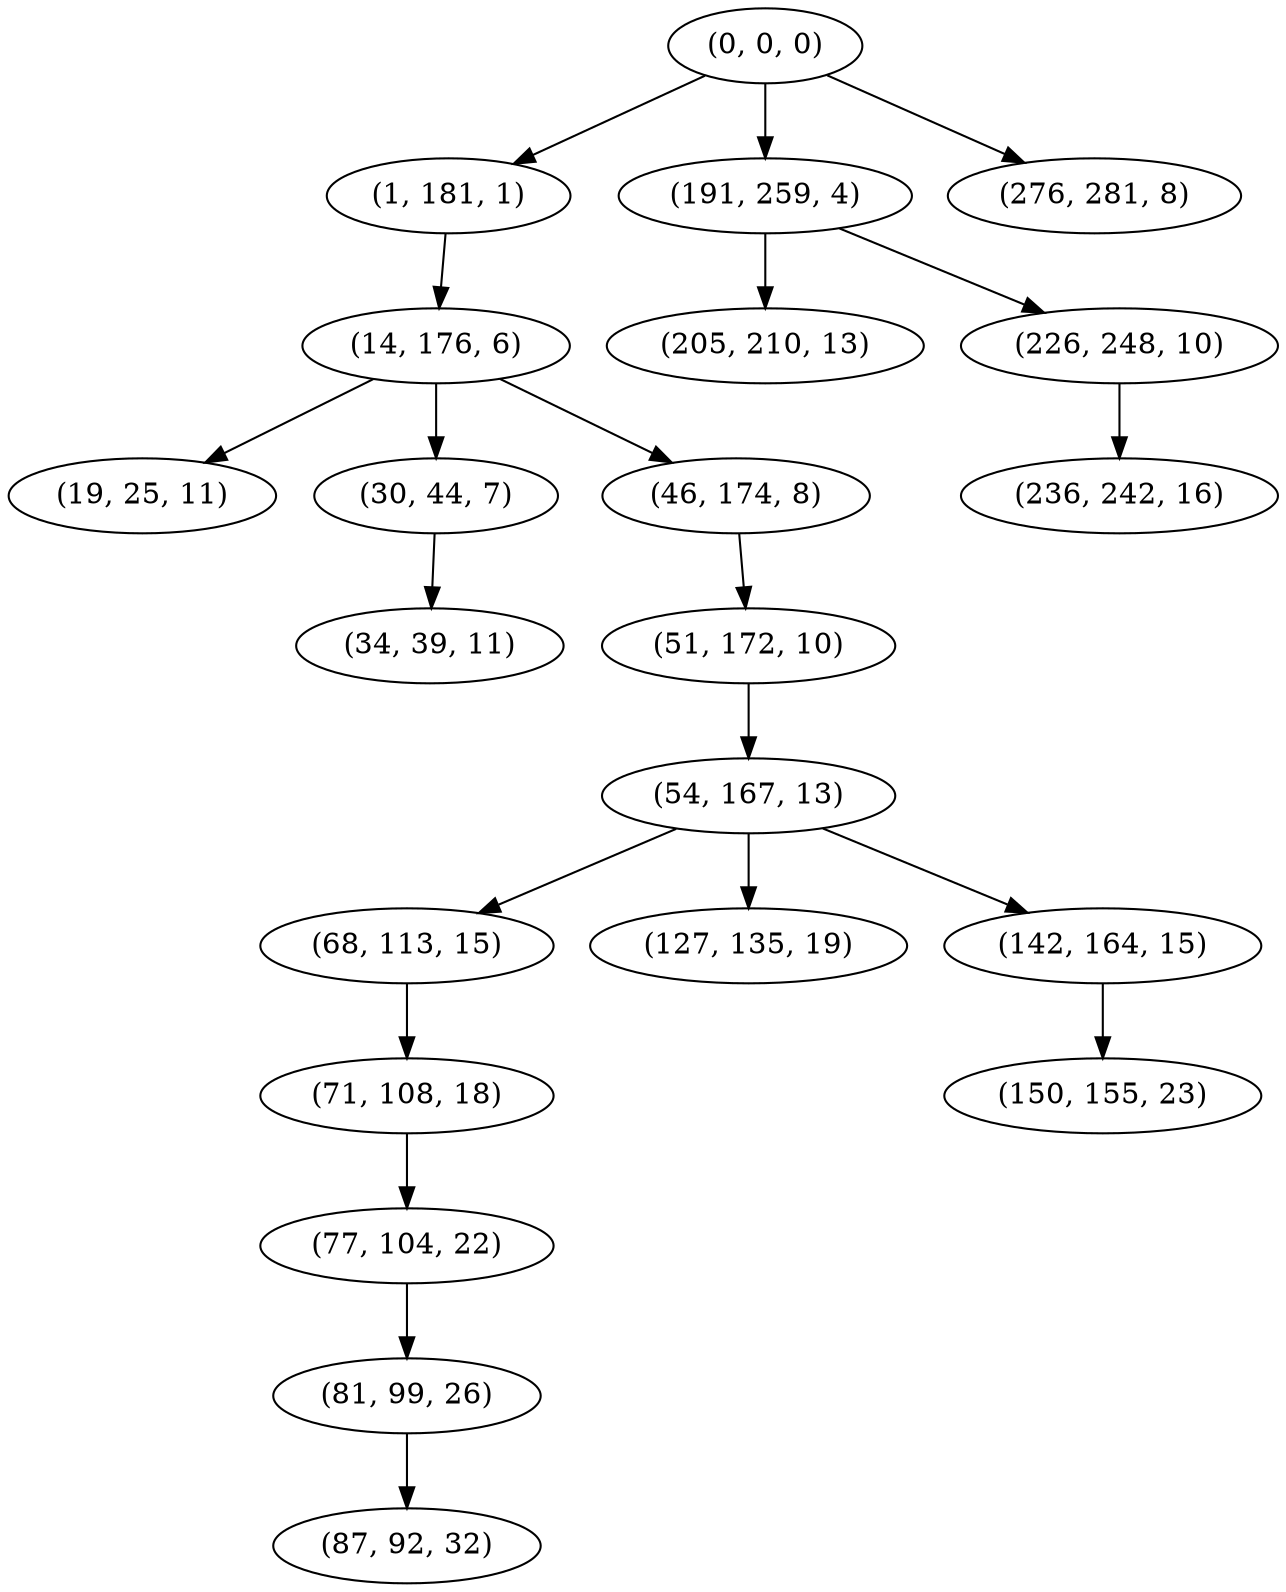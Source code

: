 digraph tree {
    "(0, 0, 0)";
    "(1, 181, 1)";
    "(14, 176, 6)";
    "(19, 25, 11)";
    "(30, 44, 7)";
    "(34, 39, 11)";
    "(46, 174, 8)";
    "(51, 172, 10)";
    "(54, 167, 13)";
    "(68, 113, 15)";
    "(71, 108, 18)";
    "(77, 104, 22)";
    "(81, 99, 26)";
    "(87, 92, 32)";
    "(127, 135, 19)";
    "(142, 164, 15)";
    "(150, 155, 23)";
    "(191, 259, 4)";
    "(205, 210, 13)";
    "(226, 248, 10)";
    "(236, 242, 16)";
    "(276, 281, 8)";
    "(0, 0, 0)" -> "(1, 181, 1)";
    "(0, 0, 0)" -> "(191, 259, 4)";
    "(0, 0, 0)" -> "(276, 281, 8)";
    "(1, 181, 1)" -> "(14, 176, 6)";
    "(14, 176, 6)" -> "(19, 25, 11)";
    "(14, 176, 6)" -> "(30, 44, 7)";
    "(14, 176, 6)" -> "(46, 174, 8)";
    "(30, 44, 7)" -> "(34, 39, 11)";
    "(46, 174, 8)" -> "(51, 172, 10)";
    "(51, 172, 10)" -> "(54, 167, 13)";
    "(54, 167, 13)" -> "(68, 113, 15)";
    "(54, 167, 13)" -> "(127, 135, 19)";
    "(54, 167, 13)" -> "(142, 164, 15)";
    "(68, 113, 15)" -> "(71, 108, 18)";
    "(71, 108, 18)" -> "(77, 104, 22)";
    "(77, 104, 22)" -> "(81, 99, 26)";
    "(81, 99, 26)" -> "(87, 92, 32)";
    "(142, 164, 15)" -> "(150, 155, 23)";
    "(191, 259, 4)" -> "(205, 210, 13)";
    "(191, 259, 4)" -> "(226, 248, 10)";
    "(226, 248, 10)" -> "(236, 242, 16)";
}
